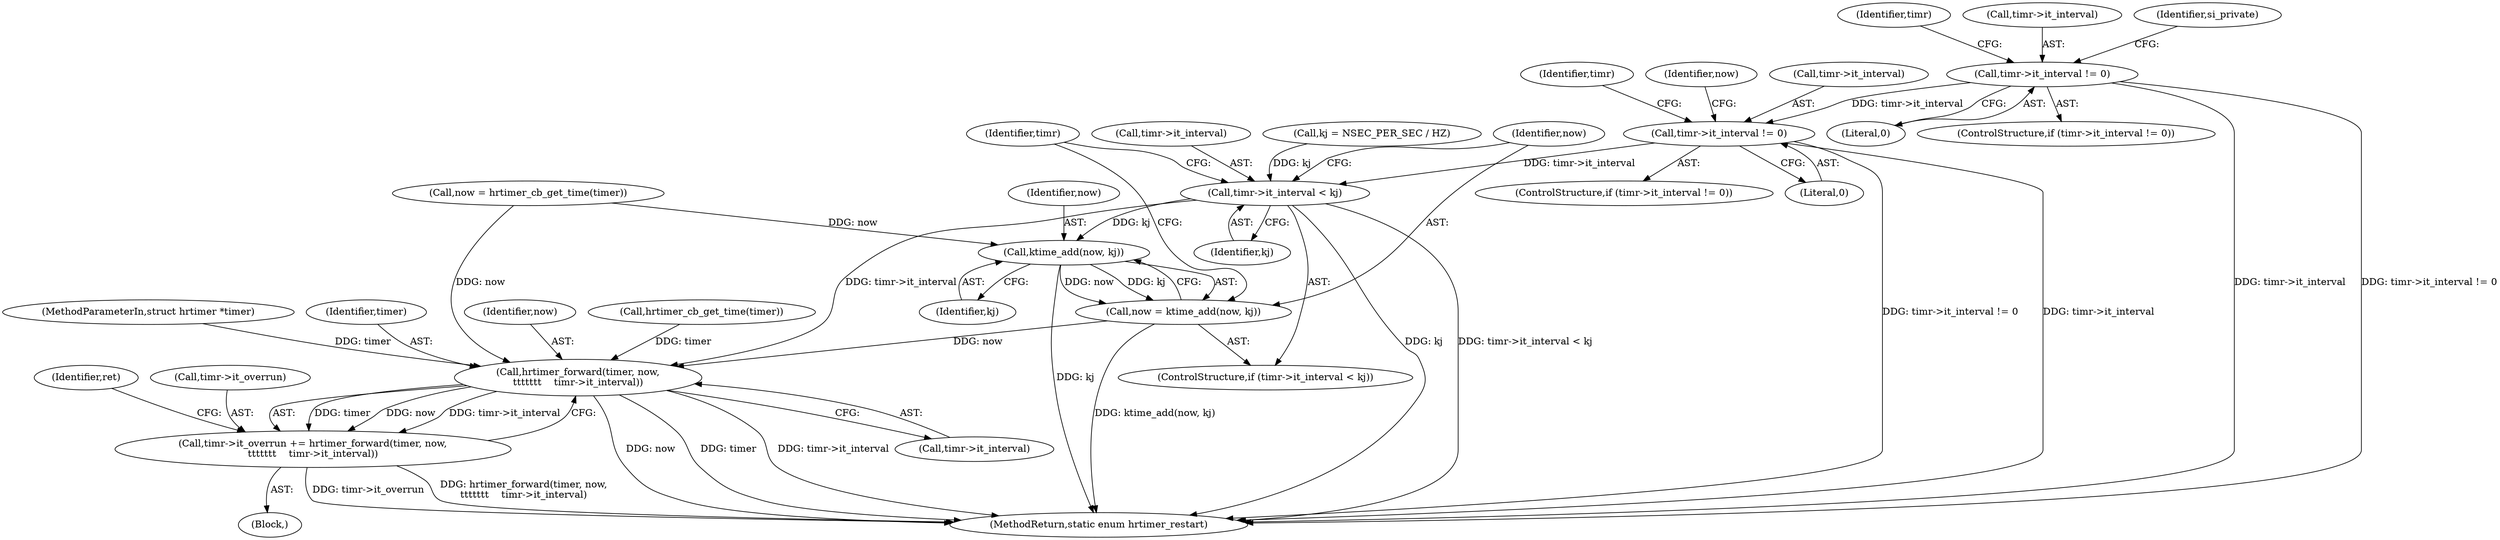 digraph "0_linux_78c9c4dfbf8c04883941445a195276bb4bb92c76_4@pointer" {
"1000127" [label="(Call,timr->it_interval != 0)"];
"1000144" [label="(Call,timr->it_interval != 0)"];
"1000163" [label="(Call,timr->it_interval < kj)"];
"1000170" [label="(Call,ktime_add(now, kj))"];
"1000168" [label="(Call,now = ktime_add(now, kj))"];
"1000177" [label="(Call,hrtimer_forward(timer, now,\n\t\t\t\t\t\t\t    timr->it_interval))"];
"1000173" [label="(Call,timr->it_overrun += hrtimer_forward(timer, now,\n\t\t\t\t\t\t\t    timr->it_interval))"];
"1000175" [label="(Identifier,timr)"];
"1000170" [label="(Call,ktime_add(now, kj))"];
"1000149" [label="(Block,)"];
"1000200" [label="(MethodReturn,static enum hrtimer_restart)"];
"1000163" [label="(Call,timr->it_interval < kj)"];
"1000169" [label="(Identifier,now)"];
"1000172" [label="(Identifier,kj)"];
"1000162" [label="(ControlStructure,if (timr->it_interval < kj))"];
"1000167" [label="(Identifier,kj)"];
"1000157" [label="(Call,kj = NSEC_PER_SEC / HZ)"];
"1000143" [label="(ControlStructure,if (timr->it_interval != 0))"];
"1000180" [label="(Call,timr->it_interval)"];
"1000171" [label="(Identifier,now)"];
"1000103" [label="(MethodParameterIn,struct hrtimer *timer)"];
"1000140" [label="(Identifier,timr)"];
"1000173" [label="(Call,timr->it_overrun += hrtimer_forward(timer, now,\n\t\t\t\t\t\t\t    timr->it_interval))"];
"1000144" [label="(Call,timr->it_interval != 0)"];
"1000126" [label="(ControlStructure,if (timr->it_interval != 0))"];
"1000174" [label="(Call,timr->it_overrun)"];
"1000168" [label="(Call,now = ktime_add(now, kj))"];
"1000128" [label="(Call,timr->it_interval)"];
"1000133" [label="(Identifier,si_private)"];
"1000184" [label="(Identifier,ret)"];
"1000196" [label="(Identifier,timr)"];
"1000152" [label="(Identifier,now)"];
"1000177" [label="(Call,hrtimer_forward(timer, now,\n\t\t\t\t\t\t\t    timr->it_interval))"];
"1000178" [label="(Identifier,timer)"];
"1000127" [label="(Call,timr->it_interval != 0)"];
"1000164" [label="(Call,timr->it_interval)"];
"1000131" [label="(Literal,0)"];
"1000179" [label="(Identifier,now)"];
"1000148" [label="(Literal,0)"];
"1000153" [label="(Call,hrtimer_cb_get_time(timer))"];
"1000145" [label="(Call,timr->it_interval)"];
"1000151" [label="(Call,now = hrtimer_cb_get_time(timer))"];
"1000127" -> "1000126"  [label="AST: "];
"1000127" -> "1000131"  [label="CFG: "];
"1000128" -> "1000127"  [label="AST: "];
"1000131" -> "1000127"  [label="AST: "];
"1000133" -> "1000127"  [label="CFG: "];
"1000140" -> "1000127"  [label="CFG: "];
"1000127" -> "1000200"  [label="DDG: timr->it_interval"];
"1000127" -> "1000200"  [label="DDG: timr->it_interval != 0"];
"1000127" -> "1000144"  [label="DDG: timr->it_interval"];
"1000144" -> "1000143"  [label="AST: "];
"1000144" -> "1000148"  [label="CFG: "];
"1000145" -> "1000144"  [label="AST: "];
"1000148" -> "1000144"  [label="AST: "];
"1000152" -> "1000144"  [label="CFG: "];
"1000196" -> "1000144"  [label="CFG: "];
"1000144" -> "1000200"  [label="DDG: timr->it_interval != 0"];
"1000144" -> "1000200"  [label="DDG: timr->it_interval"];
"1000144" -> "1000163"  [label="DDG: timr->it_interval"];
"1000163" -> "1000162"  [label="AST: "];
"1000163" -> "1000167"  [label="CFG: "];
"1000164" -> "1000163"  [label="AST: "];
"1000167" -> "1000163"  [label="AST: "];
"1000169" -> "1000163"  [label="CFG: "];
"1000175" -> "1000163"  [label="CFG: "];
"1000163" -> "1000200"  [label="DDG: kj"];
"1000163" -> "1000200"  [label="DDG: timr->it_interval < kj"];
"1000157" -> "1000163"  [label="DDG: kj"];
"1000163" -> "1000170"  [label="DDG: kj"];
"1000163" -> "1000177"  [label="DDG: timr->it_interval"];
"1000170" -> "1000168"  [label="AST: "];
"1000170" -> "1000172"  [label="CFG: "];
"1000171" -> "1000170"  [label="AST: "];
"1000172" -> "1000170"  [label="AST: "];
"1000168" -> "1000170"  [label="CFG: "];
"1000170" -> "1000200"  [label="DDG: kj"];
"1000170" -> "1000168"  [label="DDG: now"];
"1000170" -> "1000168"  [label="DDG: kj"];
"1000151" -> "1000170"  [label="DDG: now"];
"1000168" -> "1000162"  [label="AST: "];
"1000169" -> "1000168"  [label="AST: "];
"1000175" -> "1000168"  [label="CFG: "];
"1000168" -> "1000200"  [label="DDG: ktime_add(now, kj)"];
"1000168" -> "1000177"  [label="DDG: now"];
"1000177" -> "1000173"  [label="AST: "];
"1000177" -> "1000180"  [label="CFG: "];
"1000178" -> "1000177"  [label="AST: "];
"1000179" -> "1000177"  [label="AST: "];
"1000180" -> "1000177"  [label="AST: "];
"1000173" -> "1000177"  [label="CFG: "];
"1000177" -> "1000200"  [label="DDG: now"];
"1000177" -> "1000200"  [label="DDG: timer"];
"1000177" -> "1000200"  [label="DDG: timr->it_interval"];
"1000177" -> "1000173"  [label="DDG: timer"];
"1000177" -> "1000173"  [label="DDG: now"];
"1000177" -> "1000173"  [label="DDG: timr->it_interval"];
"1000153" -> "1000177"  [label="DDG: timer"];
"1000103" -> "1000177"  [label="DDG: timer"];
"1000151" -> "1000177"  [label="DDG: now"];
"1000173" -> "1000149"  [label="AST: "];
"1000174" -> "1000173"  [label="AST: "];
"1000184" -> "1000173"  [label="CFG: "];
"1000173" -> "1000200"  [label="DDG: timr->it_overrun"];
"1000173" -> "1000200"  [label="DDG: hrtimer_forward(timer, now,\n\t\t\t\t\t\t\t    timr->it_interval)"];
}
